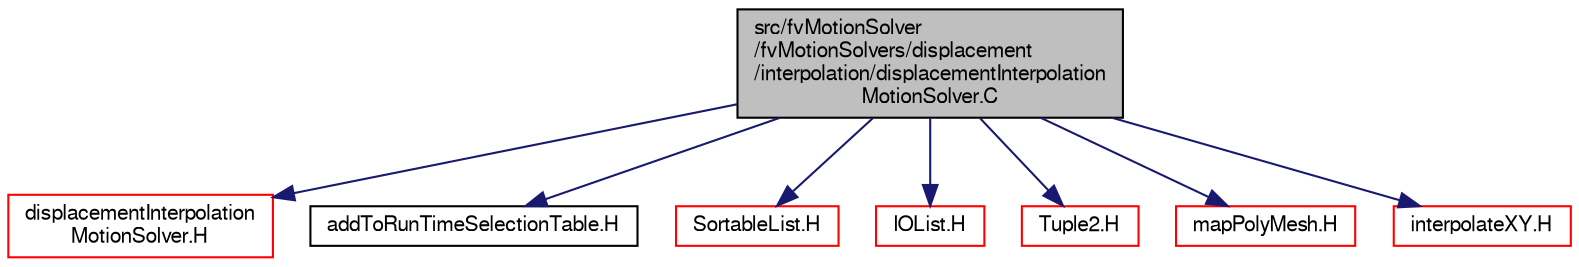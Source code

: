 digraph "src/fvMotionSolver/fvMotionSolvers/displacement/interpolation/displacementInterpolationMotionSolver.C"
{
  bgcolor="transparent";
  edge [fontname="FreeSans",fontsize="10",labelfontname="FreeSans",labelfontsize="10"];
  node [fontname="FreeSans",fontsize="10",shape=record];
  Node0 [label="src/fvMotionSolver\l/fvMotionSolvers/displacement\l/interpolation/displacementInterpolation\lMotionSolver.C",height=0.2,width=0.4,color="black", fillcolor="grey75", style="filled", fontcolor="black"];
  Node0 -> Node1 [color="midnightblue",fontsize="10",style="solid",fontname="FreeSans"];
  Node1 [label="displacementInterpolation\lMotionSolver.H",height=0.2,width=0.4,color="red",URL="$a04382.html"];
  Node0 -> Node284 [color="midnightblue",fontsize="10",style="solid",fontname="FreeSans"];
  Node284 [label="addToRunTimeSelectionTable.H",height=0.2,width=0.4,color="black",URL="$a09263.html",tooltip="Macros for easy insertion into run-time selection tables. "];
  Node0 -> Node285 [color="midnightblue",fontsize="10",style="solid",fontname="FreeSans"];
  Node285 [label="SortableList.H",height=0.2,width=0.4,color="red",URL="$a08738.html"];
  Node0 -> Node251 [color="midnightblue",fontsize="10",style="solid",fontname="FreeSans"];
  Node251 [label="IOList.H",height=0.2,width=0.4,color="red",URL="$a09038.html"];
  Node0 -> Node286 [color="midnightblue",fontsize="10",style="solid",fontname="FreeSans"];
  Node286 [label="Tuple2.H",height=0.2,width=0.4,color="red",URL="$a12791.html"];
  Node0 -> Node287 [color="midnightblue",fontsize="10",style="solid",fontname="FreeSans"];
  Node287 [label="mapPolyMesh.H",height=0.2,width=0.4,color="red",URL="$a11597.html"];
  Node0 -> Node290 [color="midnightblue",fontsize="10",style="solid",fontname="FreeSans"];
  Node290 [label="interpolateXY.H",height=0.2,width=0.4,color="red",URL="$a10400.html",tooltip="Interpolates y values from one curve to another with a different x distribution. "];
}
